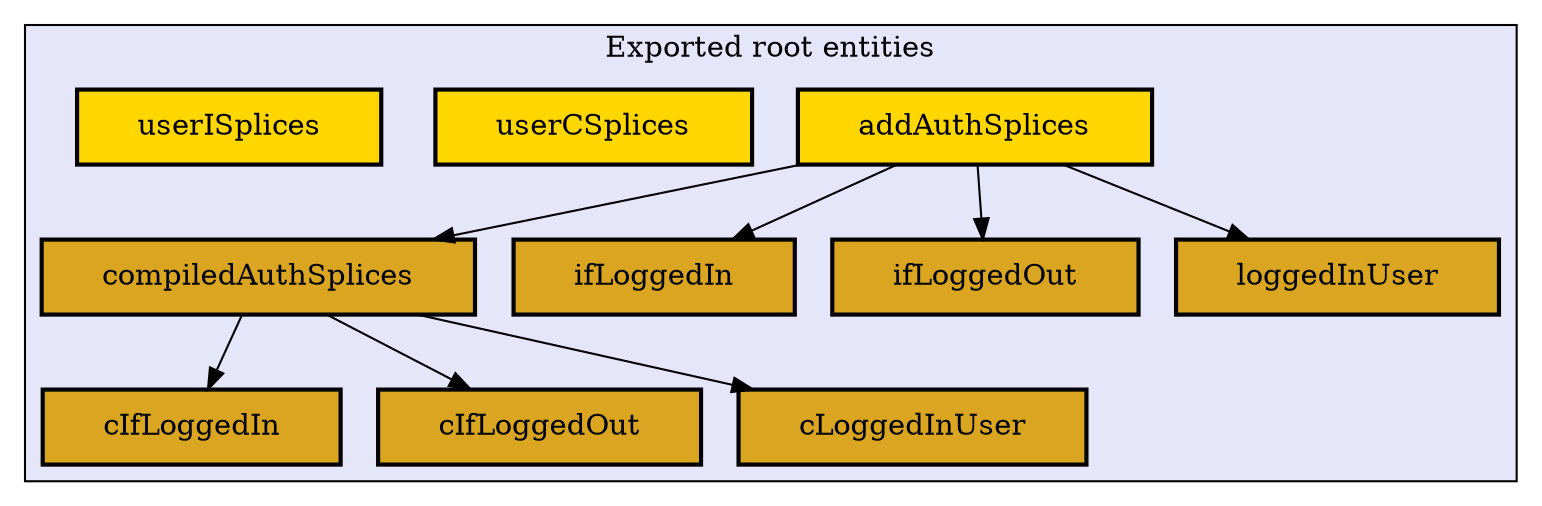 digraph "Levels within Snap.Snaplet.Auth.SpliceHelpers" {
    node [margin="0.4,0.1"
         ,style=filled];
    subgraph cluster_0 {
        graph [label="Exported root entities"
              ,style=filled
              ,fillcolor=lavender];
        1 [label=addAuthSplices
          ,shape=box
          ,fillcolor=gold
          ,style="filled,bold"];
        2 [label=cIfLoggedIn
          ,shape=box
          ,fillcolor=goldenrod
          ,style="filled,bold"];
        3 [label=cIfLoggedOut
          ,shape=box
          ,fillcolor=goldenrod
          ,style="filled,bold"];
        4 [label=cLoggedInUser
          ,shape=box
          ,fillcolor=goldenrod
          ,style="filled,bold"];
        5 [label=compiledAuthSplices
          ,shape=box
          ,fillcolor=goldenrod
          ,style="filled,bold"];
        6 [label=ifLoggedIn
          ,shape=box
          ,fillcolor=goldenrod
          ,style="filled,bold"];
        7 [label=ifLoggedOut
          ,shape=box
          ,fillcolor=goldenrod
          ,style="filled,bold"];
        8 [label=loggedInUser
          ,shape=box
          ,fillcolor=goldenrod
          ,style="filled,bold"];
        9 [label=userCSplices
          ,shape=box
          ,fillcolor=gold
          ,style="filled,bold"];
        10 [label=userISplices
           ,shape=box
           ,fillcolor=gold
           ,style="filled,bold"];
    }
    1 -> 5 [penwidth=1,color=black];
    1 -> 6 [penwidth=1,color=black];
    1 -> 7 [penwidth=1,color=black];
    1 -> 8 [penwidth=1,color=black];
    5 -> 2 [penwidth=1,color=black];
    5 -> 3 [penwidth=1,color=black];
    5 -> 4 [penwidth=1,color=black];
}
